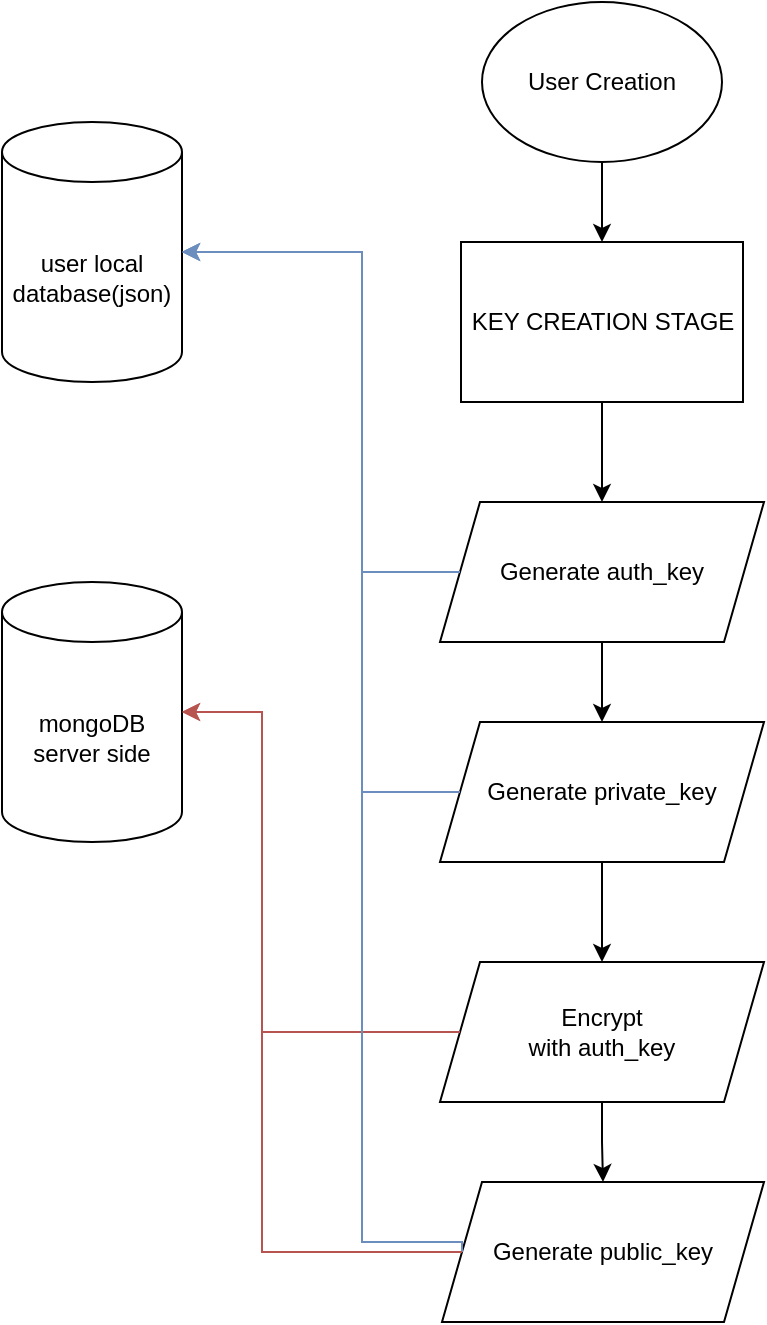 <mxfile version="24.2.7" type="github">
  <diagram name="Page-1" id="hJ9hNdlikgYnOOdMN8FG">
    <mxGraphModel dx="683" dy="762" grid="1" gridSize="10" guides="1" tooltips="1" connect="1" arrows="1" fold="1" page="1" pageScale="1" pageWidth="850" pageHeight="1100" math="0" shadow="0">
      <root>
        <mxCell id="0" />
        <mxCell id="1" parent="0" />
        <mxCell id="nOotcgrYavUWiDviTdcu-4" style="edgeStyle=orthogonalEdgeStyle;rounded=0;orthogonalLoop=1;jettySize=auto;html=1;entryX=0.5;entryY=0;entryDx=0;entryDy=0;" parent="1" source="nOotcgrYavUWiDviTdcu-3" edge="1">
          <mxGeometry relative="1" as="geometry">
            <mxPoint x="300" y="150" as="targetPoint" />
          </mxGeometry>
        </mxCell>
        <mxCell id="nOotcgrYavUWiDviTdcu-3" value="User Creation" style="ellipse;whiteSpace=wrap;html=1;" parent="1" vertex="1">
          <mxGeometry x="240" y="30" width="120" height="80" as="geometry" />
        </mxCell>
        <mxCell id="nOotcgrYavUWiDviTdcu-23" style="edgeStyle=orthogonalEdgeStyle;rounded=0;orthogonalLoop=1;jettySize=auto;html=1;exitX=0.5;exitY=1;exitDx=0;exitDy=0;entryX=0.5;entryY=0;entryDx=0;entryDy=0;" parent="1" source="nOotcgrYavUWiDviTdcu-5" target="nOotcgrYavUWiDviTdcu-12" edge="1">
          <mxGeometry relative="1" as="geometry" />
        </mxCell>
        <mxCell id="nOotcgrYavUWiDviTdcu-5" value="Generate auth_key" style="shape=parallelogram;perimeter=parallelogramPerimeter;whiteSpace=wrap;html=1;fixedSize=1;" parent="1" vertex="1">
          <mxGeometry x="219" y="280" width="162" height="70" as="geometry" />
        </mxCell>
        <mxCell id="nOotcgrYavUWiDviTdcu-6" value="&lt;div&gt;user local database(json)&lt;/div&gt;" style="shape=cylinder3;whiteSpace=wrap;html=1;boundedLbl=1;backgroundOutline=1;size=15;" parent="1" vertex="1">
          <mxGeometry y="90" width="90" height="130" as="geometry" />
        </mxCell>
        <mxCell id="nOotcgrYavUWiDviTdcu-7" value="&lt;div&gt;mongoDB server side&lt;/div&gt;" style="shape=cylinder3;whiteSpace=wrap;html=1;boundedLbl=1;backgroundOutline=1;size=15;" parent="1" vertex="1">
          <mxGeometry y="320" width="90" height="130" as="geometry" />
        </mxCell>
        <mxCell id="nOotcgrYavUWiDviTdcu-8" style="edgeStyle=orthogonalEdgeStyle;rounded=0;orthogonalLoop=1;jettySize=auto;html=1;exitX=0;exitY=0.5;exitDx=0;exitDy=0;entryX=1;entryY=0.5;entryDx=0;entryDy=0;entryPerimeter=0;fillColor=#dae8fc;strokeColor=#6c8ebf;" parent="1" source="nOotcgrYavUWiDviTdcu-5" target="nOotcgrYavUWiDviTdcu-6" edge="1">
          <mxGeometry relative="1" as="geometry">
            <Array as="points">
              <mxPoint x="180" y="315" />
              <mxPoint x="180" y="155" />
            </Array>
          </mxGeometry>
        </mxCell>
        <mxCell id="nOotcgrYavUWiDviTdcu-22" style="edgeStyle=orthogonalEdgeStyle;rounded=0;orthogonalLoop=1;jettySize=auto;html=1;exitX=0.5;exitY=1;exitDx=0;exitDy=0;entryX=0.5;entryY=0;entryDx=0;entryDy=0;" parent="1" source="nOotcgrYavUWiDviTdcu-9" target="nOotcgrYavUWiDviTdcu-5" edge="1">
          <mxGeometry relative="1" as="geometry" />
        </mxCell>
        <mxCell id="nOotcgrYavUWiDviTdcu-9" value="&lt;div&gt;KEY CREATION STAGE&lt;/div&gt;" style="rounded=0;whiteSpace=wrap;html=1;" parent="1" vertex="1">
          <mxGeometry x="229.5" y="150" width="141" height="80" as="geometry" />
        </mxCell>
        <mxCell id="nOotcgrYavUWiDviTdcu-16" style="edgeStyle=orthogonalEdgeStyle;rounded=0;orthogonalLoop=1;jettySize=auto;html=1;exitX=0.5;exitY=1;exitDx=0;exitDy=0;" parent="1" source="nOotcgrYavUWiDviTdcu-12" target="nOotcgrYavUWiDviTdcu-14" edge="1">
          <mxGeometry relative="1" as="geometry" />
        </mxCell>
        <mxCell id="nOotcgrYavUWiDviTdcu-12" value="Generate private_key" style="shape=parallelogram;perimeter=parallelogramPerimeter;whiteSpace=wrap;html=1;fixedSize=1;" parent="1" vertex="1">
          <mxGeometry x="219" y="390" width="162" height="70" as="geometry" />
        </mxCell>
        <mxCell id="nOotcgrYavUWiDviTdcu-21" style="edgeStyle=orthogonalEdgeStyle;rounded=0;orthogonalLoop=1;jettySize=auto;html=1;exitX=0.5;exitY=1;exitDx=0;exitDy=0;entryX=0.5;entryY=0;entryDx=0;entryDy=0;" parent="1" source="nOotcgrYavUWiDviTdcu-14" target="nOotcgrYavUWiDviTdcu-19" edge="1">
          <mxGeometry relative="1" as="geometry" />
        </mxCell>
        <mxCell id="nOotcgrYavUWiDviTdcu-14" value="&lt;div&gt;Encrypt&lt;/div&gt;&lt;div&gt;with auth_key&lt;/div&gt;" style="shape=parallelogram;perimeter=parallelogramPerimeter;whiteSpace=wrap;html=1;fixedSize=1;" parent="1" vertex="1">
          <mxGeometry x="219" y="510" width="162" height="70" as="geometry" />
        </mxCell>
        <mxCell id="nOotcgrYavUWiDviTdcu-19" value="Generate public_key" style="shape=parallelogram;perimeter=parallelogramPerimeter;whiteSpace=wrap;html=1;fixedSize=1;" parent="1" vertex="1">
          <mxGeometry x="220" y="620" width="161" height="70" as="geometry" />
        </mxCell>
        <mxCell id="nOotcgrYavUWiDviTdcu-20" style="edgeStyle=orthogonalEdgeStyle;rounded=0;orthogonalLoop=1;jettySize=auto;html=1;exitX=0;exitY=0.5;exitDx=0;exitDy=0;entryX=1;entryY=0.5;entryDx=0;entryDy=0;entryPerimeter=0;fillColor=#f8cecc;strokeColor=#b85450;" parent="1" edge="1">
          <mxGeometry relative="1" as="geometry">
            <Array as="points">
              <mxPoint x="130" y="545" />
              <mxPoint x="130" y="385" />
            </Array>
            <mxPoint x="229" y="545" as="sourcePoint" />
            <mxPoint x="90" y="385" as="targetPoint" />
          </mxGeometry>
        </mxCell>
        <mxCell id="nOotcgrYavUWiDviTdcu-24" style="edgeStyle=orthogonalEdgeStyle;rounded=0;orthogonalLoop=1;jettySize=auto;html=1;exitX=0;exitY=0.5;exitDx=0;exitDy=0;entryX=1;entryY=0.5;entryDx=0;entryDy=0;entryPerimeter=0;fillColor=#dae8fc;strokeColor=#6c8ebf;" parent="1" source="nOotcgrYavUWiDviTdcu-12" target="nOotcgrYavUWiDviTdcu-6" edge="1">
          <mxGeometry relative="1" as="geometry">
            <Array as="points">
              <mxPoint x="180" y="425" />
              <mxPoint x="180" y="155" />
            </Array>
          </mxGeometry>
        </mxCell>
        <mxCell id="rPu5_BOfQreQX27X9Mbr-1" style="edgeStyle=orthogonalEdgeStyle;rounded=0;orthogonalLoop=1;jettySize=auto;html=1;exitX=0;exitY=0.5;exitDx=0;exitDy=0;entryX=1;entryY=0.5;entryDx=0;entryDy=0;entryPerimeter=0;fillColor=#dae8fc;strokeColor=#6c8ebf;" edge="1" parent="1" source="nOotcgrYavUWiDviTdcu-19" target="nOotcgrYavUWiDviTdcu-6">
          <mxGeometry relative="1" as="geometry">
            <Array as="points">
              <mxPoint x="230" y="650" />
              <mxPoint x="180" y="650" />
              <mxPoint x="180" y="155" />
            </Array>
          </mxGeometry>
        </mxCell>
        <mxCell id="rPu5_BOfQreQX27X9Mbr-3" style="edgeStyle=orthogonalEdgeStyle;rounded=0;orthogonalLoop=1;jettySize=auto;html=1;exitX=0;exitY=0.5;exitDx=0;exitDy=0;entryX=1;entryY=0.5;entryDx=0;entryDy=0;entryPerimeter=0;fillColor=#f8cecc;strokeColor=#b85450;" edge="1" parent="1" source="nOotcgrYavUWiDviTdcu-19" target="nOotcgrYavUWiDviTdcu-7">
          <mxGeometry relative="1" as="geometry">
            <Array as="points">
              <mxPoint x="130" y="655" />
              <mxPoint x="130" y="385" />
            </Array>
          </mxGeometry>
        </mxCell>
      </root>
    </mxGraphModel>
  </diagram>
</mxfile>

